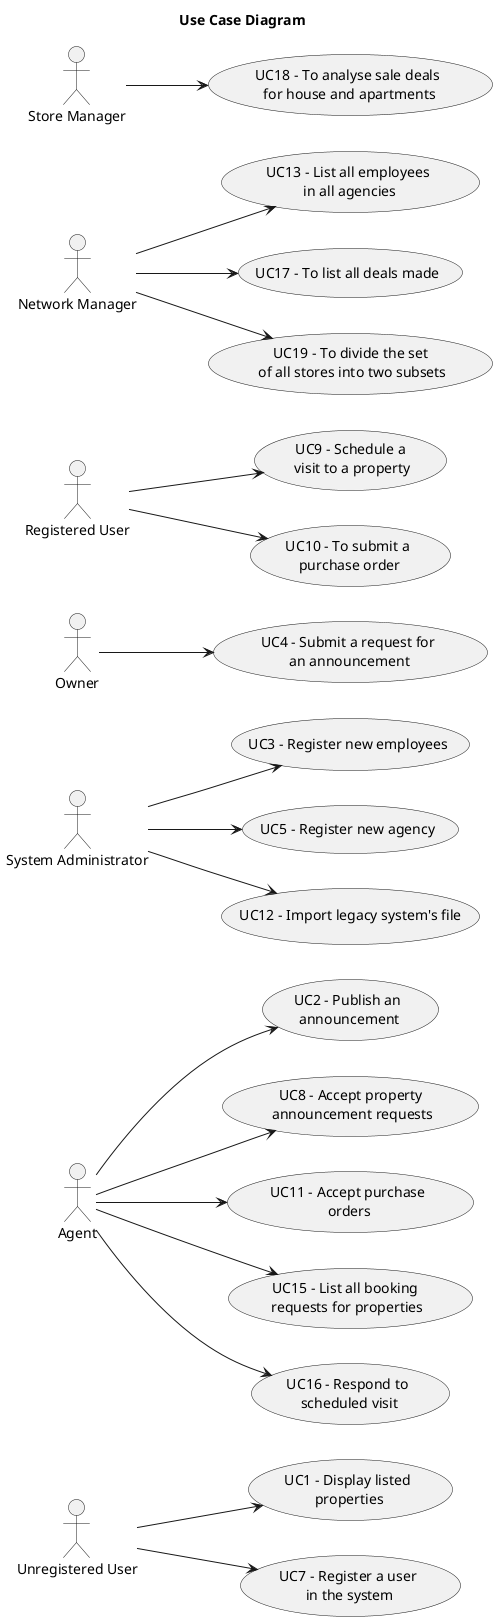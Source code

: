@startuml
'skinparam monochrome true
skinparam packageStyle rectangle
'skinparam shadowing false

skinparam rectangle{
    BorderColor yellow
}

title Use Case Diagram

left to right direction

    usecase "UC1 - Display listed\n properties" as UC1
        "Unregistered User" --> UC1
    usecase "UC2 - Publish an\n announcement" as UC2
        "Agent" --> UC2
    usecase "UC3 - Register new employees" as UC3
        "System Administrator" --> UC3
    usecase "UC4 - Submit a request for\n an announcement" as UC4
        "Owner" --> UC4
    usecase "UC5 - Register new agency" as UC5
        "System Administrator" --> UC5
    usecase "UC7 - Register a user\n in the system" as UC7
        "Unregistered User" --> UC7
    usecase "UC8 - Accept property\n announcement requests" as UC8
       "Agent" --> UC8
    usecase "UC9 - Schedule a\n visit to a property" as UC9
       "Registered User" --> UC9
    usecase "UC10 - To submit a\n purchase order" as UC10
       "Registered User" --> UC10
    usecase "UC11 - Accept purchase\n orders" as UC11
       "Agent" --> UC11
    usecase "UC12 - Import legacy system's file" as UC12
       "System Administrator" --> UC12
    usecase "UC13 - List all employees\n in all agencies" as UC13
       "Network Manager" --> UC13
    usecase "UC15 - List all booking\n requests for properties" as UC15
       "Agent" --> UC15
    usecase "UC16 - Respond to\n scheduled visit" as UC16
       "Agent" --> UC16
    usecase "UC17 - To list all deals made" as UC17
       "Network Manager" --> UC17
    usecase "UC18 - To analyse sale deals\n for house and apartments" as UC18
       "Store Manager" --> UC18
    usecase "UC19 - To divide the set\n of all stores into two subsets" as UC19
       "Network Manager" --> UC19

@enduml